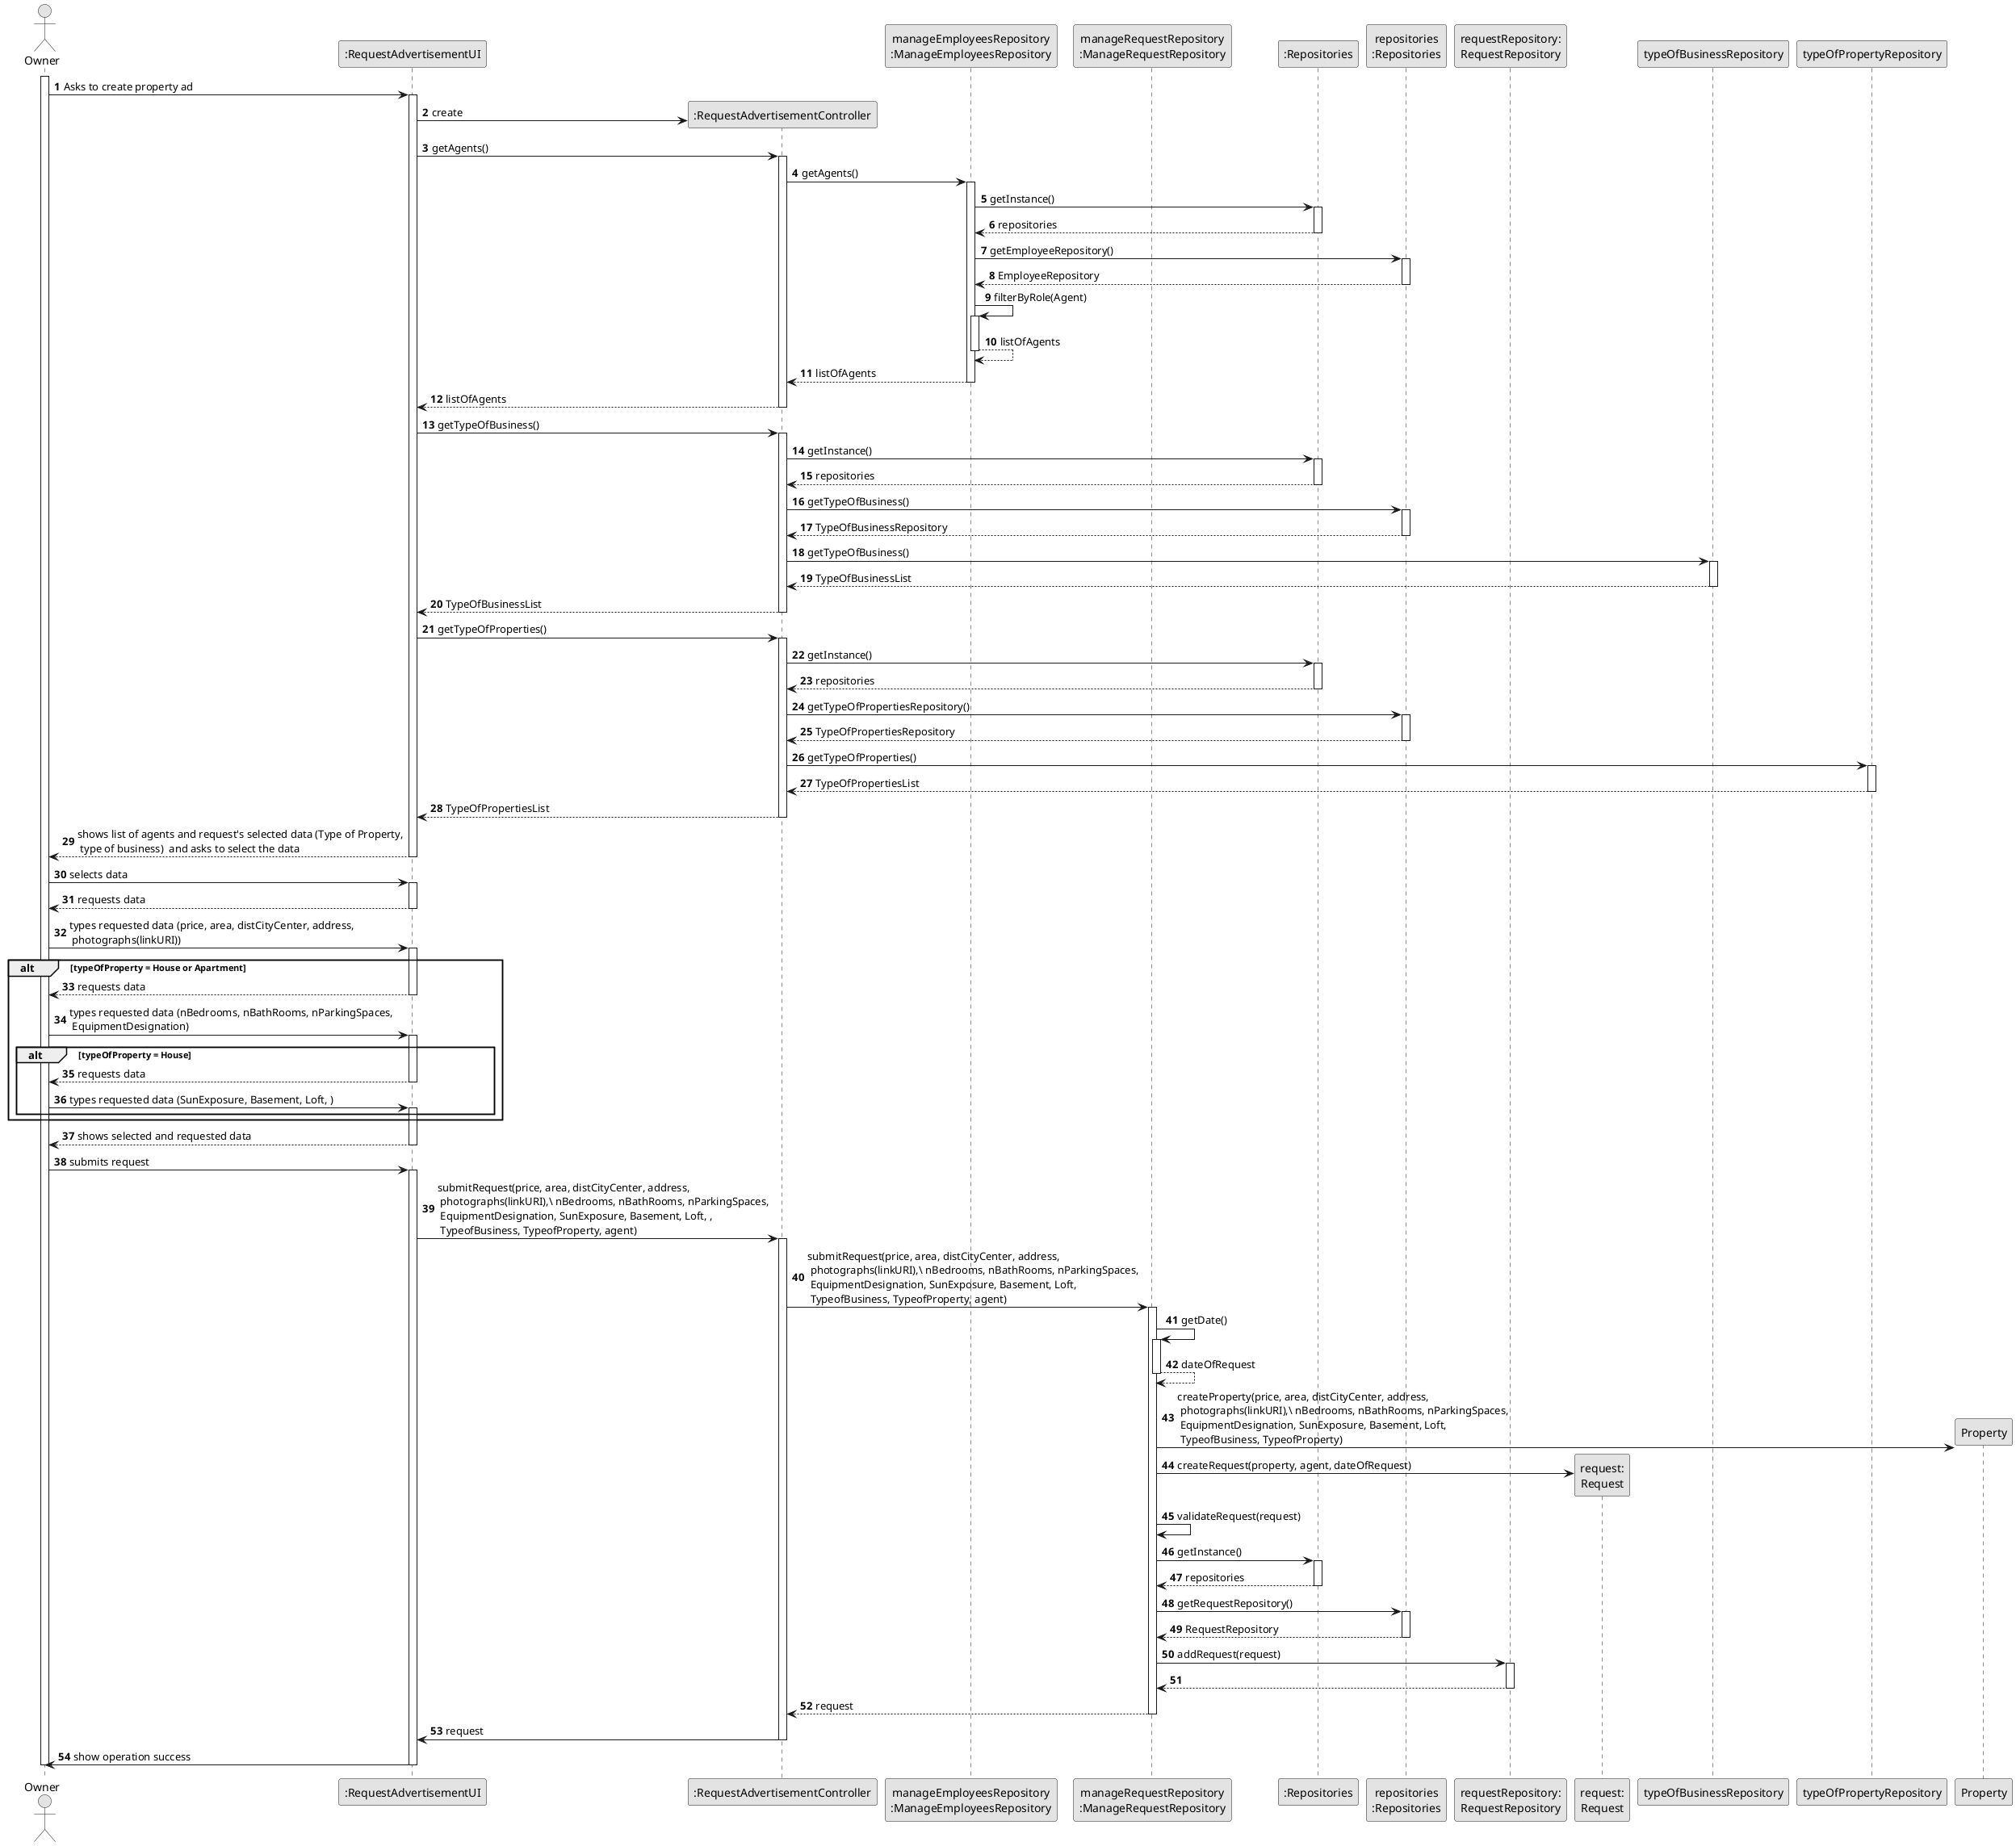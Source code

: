 @startuml
skinparam monochrome true
skinparam packageStyle rectangle
skinparam shadowing false

autonumber

'hide footbox
actor "Owner" as ADM
participant ":RequestAdvertisementUI" as UI
participant ":RequestAdvertisementController" as CTRL
participant "manageEmployeesRepository\n:ManageEmployeesRepository" as manageEmployees
participant "manageRequestRepository\n:ManageRequestRepository" as manageRequests
participant ":Repositories" as RepositorySingleton
participant "repositories\n:Repositories" as PLAT
participant "requestRepository:\nRequestRepository" as RequestRepository
participant "request:\nRequest" as Request



activate ADM

        ADM -> UI : Asks to create property ad

        activate UI

'            UI --> ADM : requests data (reference, description,  informal \n description, technical description, duration, cost)
            'create CTRL
            UI -> CTRL** : create

            UI -> CTRL : getAgents()
            activate CTRL

                CTRL -> manageEmployees : getAgents()
                activate manageEmployees


                manageEmployees -> RepositorySingleton : getInstance()
                    activate RepositorySingleton

                        RepositorySingleton --> manageEmployees: repositories
                    deactivate RepositorySingleton

                    manageEmployees -> PLAT : getEmployeeRepository()
                    activate PLAT

                        PLAT --> manageEmployees: EmployeeRepository
                    deactivate PLAT

                    manageEmployees -> manageEmployees : filterByRole(Agent)
                                        activate manageEmployees

                                        manageEmployees --> manageEmployees : listOfAgents
                                        deactivate manageEmployees

                    manageEmployees --> CTRL : listOfAgents
                deactivate manageEmployees

                CTRL --> UI : listOfAgents
            deactivate CTRL

            UI -> CTRL : getTypeOfBusiness()
                                                            activate CTRL




                                                                CTRL -> RepositorySingleton : getInstance()
                                                                    activate RepositorySingleton

                                                                        RepositorySingleton --> CTRL: repositories
                                                                    deactivate RepositorySingleton

                                                                    CTRL -> PLAT : getTypeOfBusiness()
                                                                    activate PLAT

                                                                    PLAT --> CTRL: TypeOfBusinessRepository
                                                                    deactivate PLAT

                                                                    CTRL -> typeOfBusinessRepository : getTypeOfBusiness()
                                                                    activate typeOfBusinessRepository

                                                                    typeOfBusinessRepository --> CTRL : TypeOfBusinessList
                                                                    deactivate typeOfBusinessRepository







                                                                CTRL --> UI : TypeOfBusinessList
                                                            deactivate CTRL

                                                            UI -> CTRL : getTypeOfProperties()
                                                                                    activate CTRL




                                                                                        CTRL -> RepositorySingleton : getInstance()
                                                                                            activate RepositorySingleton

                                                                                                RepositorySingleton --> CTRL: repositories
                                                                                            deactivate RepositorySingleton

                                                                                            CTRL -> PLAT : getTypeOfPropertiesRepository()
                                                                                            activate PLAT

                                                                                            PLAT --> CTRL: TypeOfPropertiesRepository
                                                                                            deactivate PLAT

                                                                                            CTRL -> typeOfPropertyRepository : getTypeOfProperties()
                                                                                            activate typeOfPropertyRepository

                                                                                            typeOfPropertyRepository --> CTRL : TypeOfPropertiesList
                                                                                            deactivate typeOfPropertyRepository







                                                                                        CTRL --> UI : TypeOfPropertiesList
                                                                                    deactivate CTRL

            UI --> ADM : shows list of agents and request's selected data (Type of Property,\n type of business)  and asks to select the data
        deactivate UI

    ADM -> UI : selects data
    activate UI

        UI --> ADM : requests data
    deactivate UI

    ADM -> UI : types requested data (price, area, distCityCenter, address,\n photographs(linkURI))
    activate UI



    alt typeOfProperty = House or Apartment

        UI --> ADM : requests data
    deactivate UI

    ADM -> UI : types requested data (nBedrooms, nBathRooms, nParkingSpaces,\n EquipmentDesignation)
        activate UI

            alt typeOfProperty = House


            UI --> ADM : requests data
        deactivate UI

        ADM -> UI : types requested data (SunExposure, Basement, Loft, )
            activate UI



            end
            end

            UI --> ADM : shows selected and requested data
                        deactivate UI

    ADM -> UI : submits request
    activate UI

        UI -> CTRL : submitRequest(price, area, distCityCenter, address,\n photographs(linkURI),\ nBedrooms, nBathRooms, nParkingSpaces,\n EquipmentDesignation, SunExposure, Basement, Loft, ,\n TypeofBusiness, TypeofProperty, agent)
        activate CTRL




                    CTRL -> manageRequests : submitRequest(price, area, distCityCenter, address,\n photographs(linkURI),\ nBedrooms, nBathRooms, nParkingSpaces,\n EquipmentDesignation, SunExposure, Basement, Loft,\n TypeofBusiness, TypeofProperty, agent)
                    activate manageRequests

                    manageRequests ->manageRequests : getDate()
                    activate manageRequests

                    manageRequests --> manageRequests : dateOfRequest
                    deactivate manageRequests

                    manageRequests -> Property** : createProperty(price, area, distCityCenter, address,\n photographs(linkURI),\ nBedrooms, nBathRooms, nParkingSpaces,\n EquipmentDesignation, SunExposure, Basement, Loft,\n TypeofBusiness, TypeofProperty)


                    manageRequests -> Request** : createRequest(property, agent, dateOfRequest)

                                        manageRequests -> manageRequests : validateRequest(request)



                         manageRequests -> RepositorySingleton : getInstance()
                                activate RepositorySingleton

                                    RepositorySingleton --> manageRequests: repositories
                                deactivate RepositorySingleton

                                manageRequests -> PLAT : getRequestRepository()
                                activate PLAT

                                    PLAT --> manageRequests: RequestRepository
                                deactivate PLAT

                                manageRequests -> RequestRepository : addRequest(request)
                                activate RequestRepository

                                RequestRepository --> manageRequests :
                                deactivate RequestRepository

                                manageRequests --> CTRL : request
                            deactivate manageRequests

          CTRL -> UI: request
          deactivate CTRL
    UI -> ADM: show operation success
    deactivate UI

deactivate ADM

@enduml
